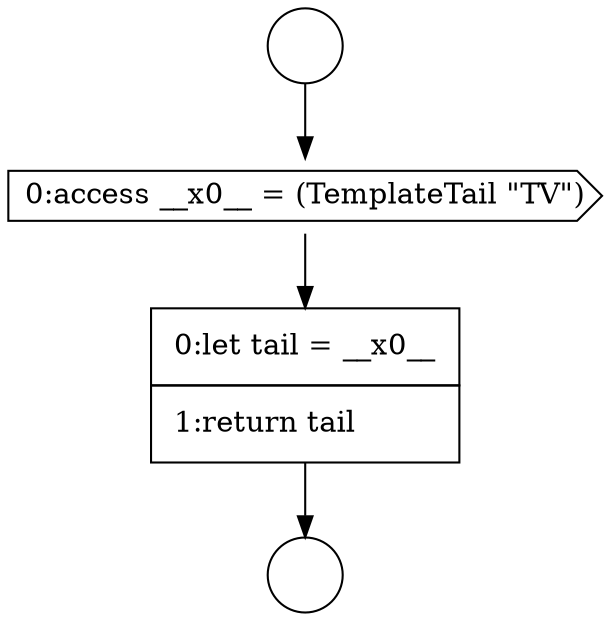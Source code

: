 digraph {
  node3631 [shape=circle label=" " color="black" fillcolor="white" style=filled]
  node3633 [shape=cds, label=<<font color="black">0:access __x0__ = (TemplateTail &quot;TV&quot;)</font>> color="black" fillcolor="white" style=filled]
  node3634 [shape=none, margin=0, label=<<font color="black">
    <table border="0" cellborder="1" cellspacing="0" cellpadding="10">
      <tr><td align="left">0:let tail = __x0__</td></tr>
      <tr><td align="left">1:return tail</td></tr>
    </table>
  </font>> color="black" fillcolor="white" style=filled]
  node3632 [shape=circle label=" " color="black" fillcolor="white" style=filled]
  node3631 -> node3633 [ color="black"]
  node3633 -> node3634 [ color="black"]
  node3634 -> node3632 [ color="black"]
}
